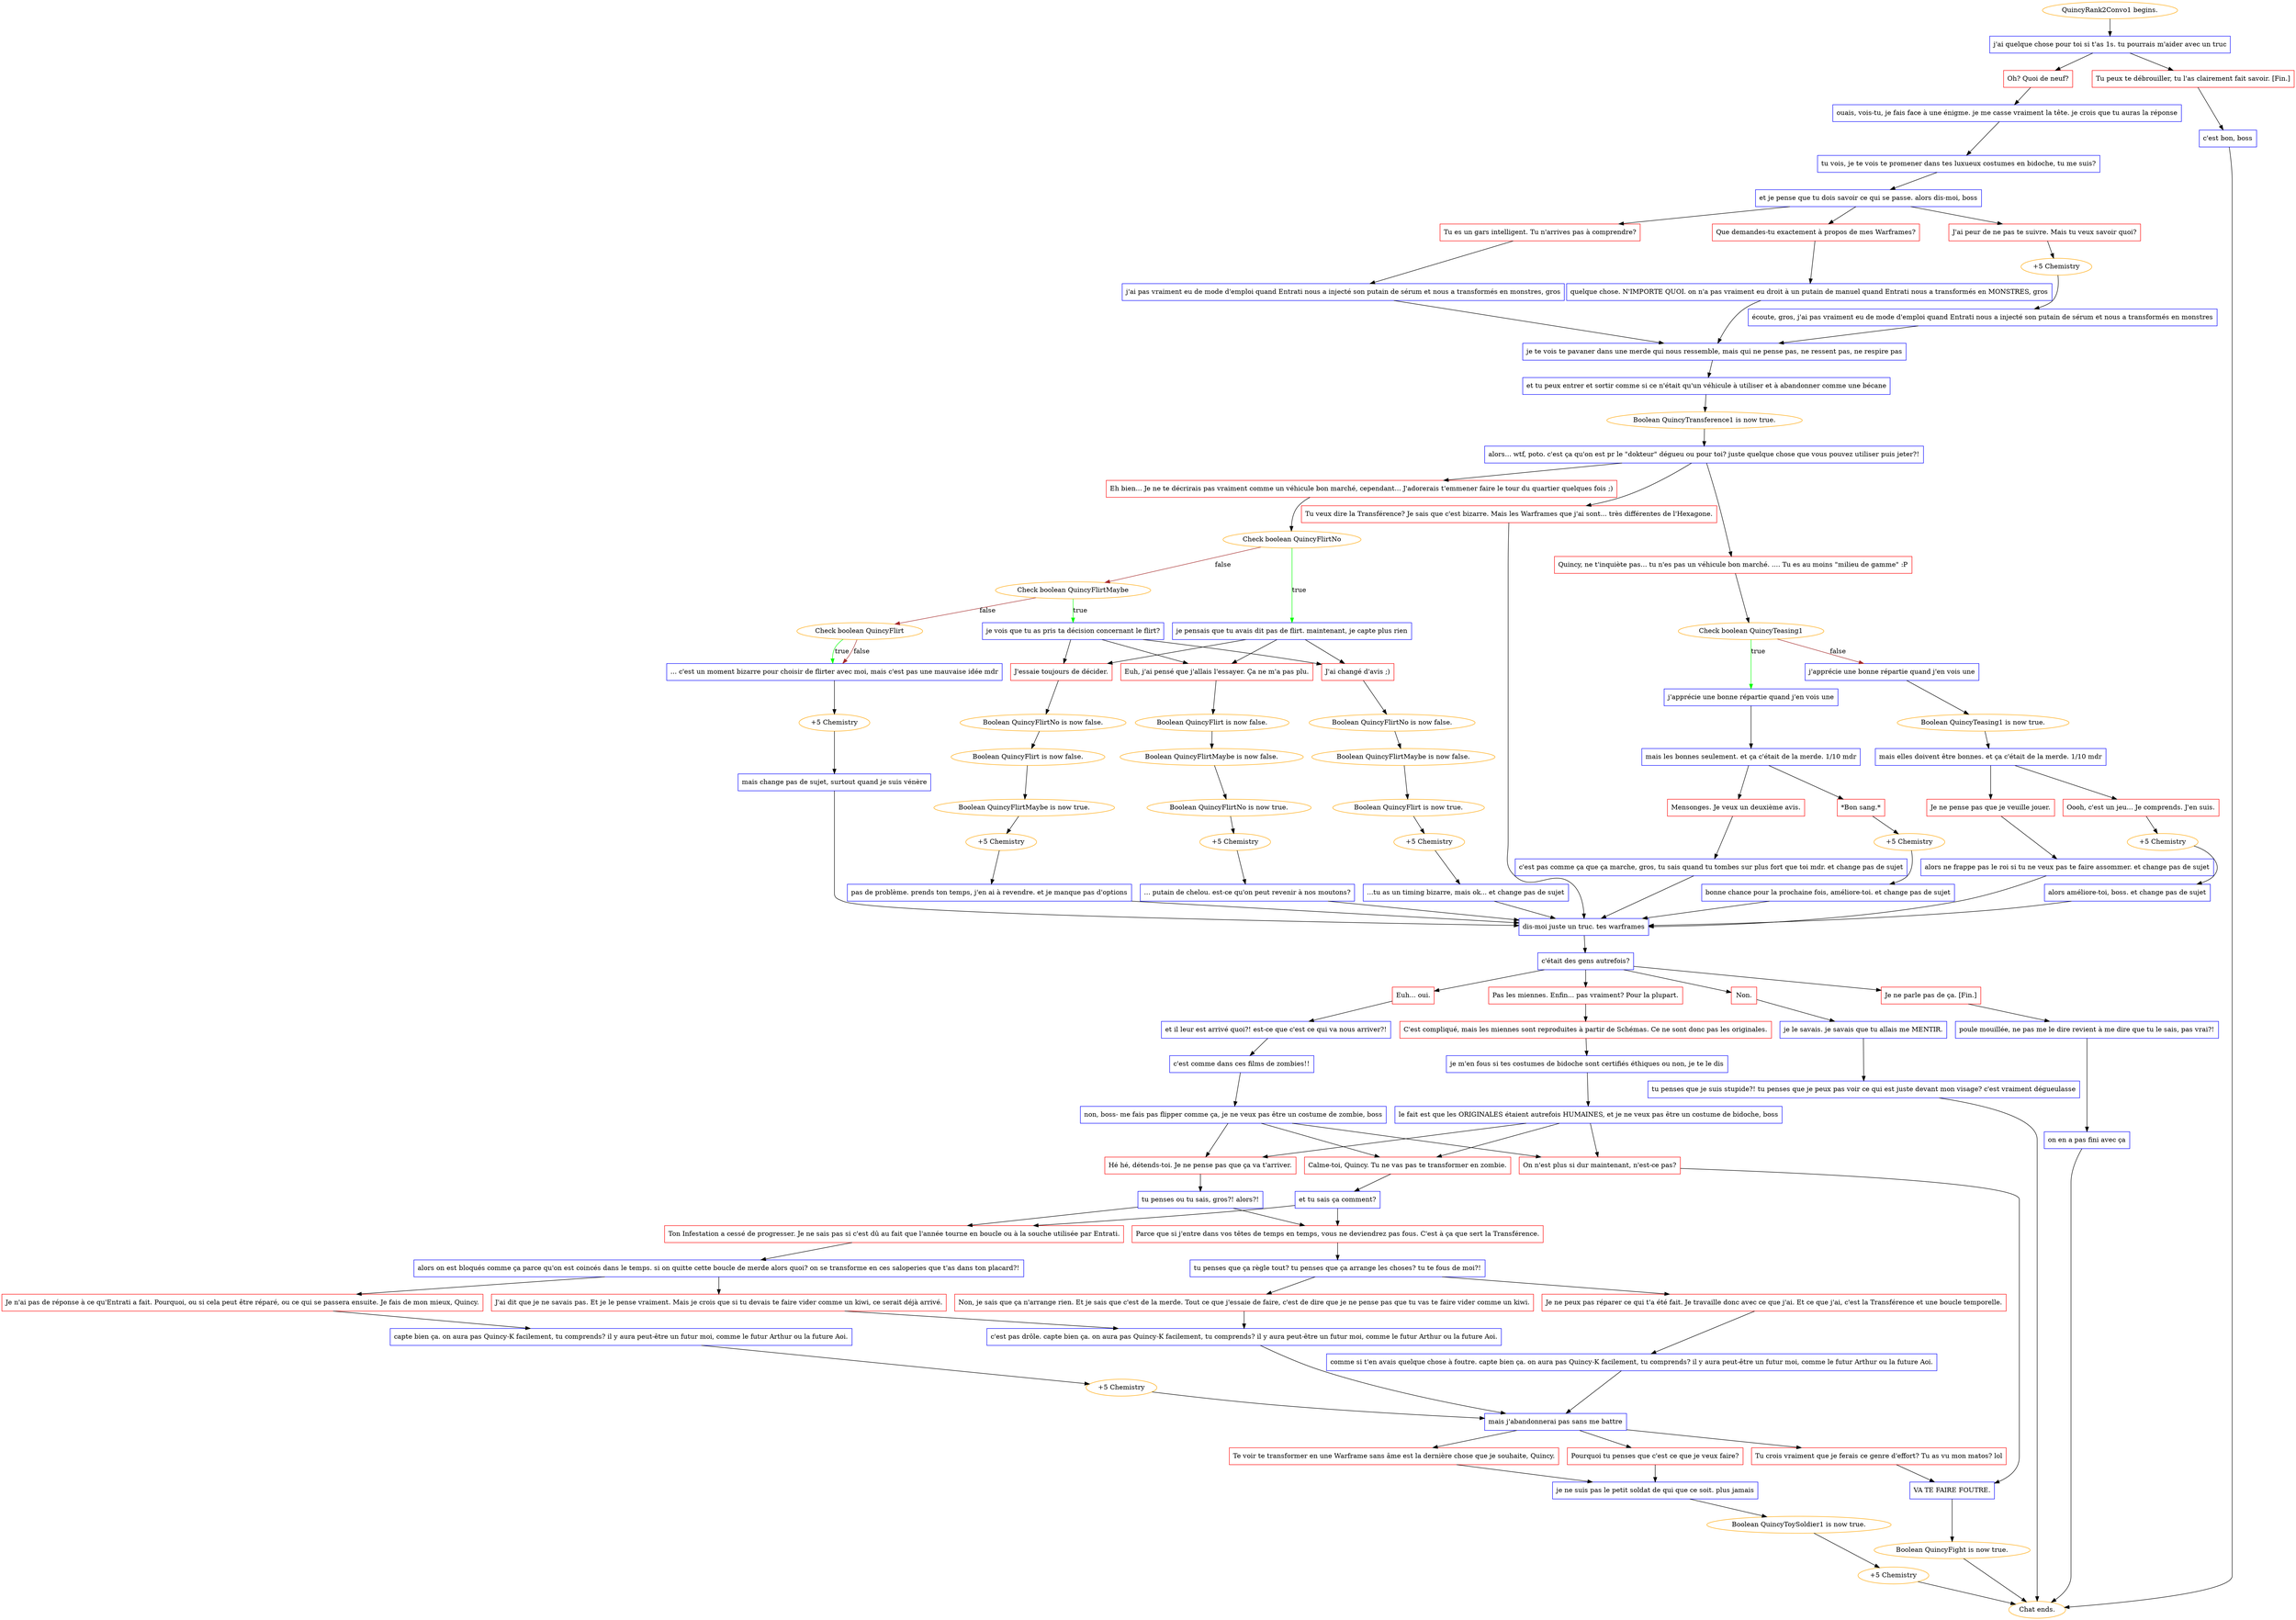 digraph {
	"QuincyRank2Convo1 begins." [color=orange];
		"QuincyRank2Convo1 begins." -> j3553739354;
	j3553739354 [label="j'ai quelque chose pour toi si t'as 1s. tu pourrais m'aider avec un truc",shape=box,color=blue];
		j3553739354 -> j3552152585;
		j3553739354 -> j1789088911;
	j3552152585 [label="Oh? Quoi de neuf?",shape=box,color=red];
		j3552152585 -> j650427261;
	j1789088911 [label="Tu peux te débrouiller, tu l'as clairement fait savoir. [Fin.]",shape=box,color=red];
		j1789088911 -> j2939103777;
	j650427261 [label="ouais, vois-tu, je fais face à une énigme. je me casse vraiment la tête. je crois que tu auras la réponse",shape=box,color=blue];
		j650427261 -> j775755155;
	j2939103777 [label="c'est bon, boss",shape=box,color=blue];
		j2939103777 -> "Chat ends.";
	j775755155 [label="tu vois, je te vois te promener dans tes luxueux costumes en bidoche, tu me suis?",shape=box,color=blue];
		j775755155 -> j2762208279;
	"Chat ends." [color=orange];
	j2762208279 [label="et je pense que tu dois savoir ce qui se passe. alors dis-moi, boss",shape=box,color=blue];
		j2762208279 -> j970703412;
		j2762208279 -> j4289911526;
		j2762208279 -> j1105013598;
	j970703412 [label="Que demandes-tu exactement à propos de mes Warframes?",shape=box,color=red];
		j970703412 -> j809976773;
	j4289911526 [label="J'ai peur de ne pas te suivre. Mais tu veux savoir quoi?",shape=box,color=red];
		j4289911526 -> j1647244157;
	j1105013598 [label="Tu es un gars intelligent. Tu n'arrives pas à comprendre?",shape=box,color=red];
		j1105013598 -> j1720588755;
	j809976773 [label="quelque chose. N'IMPORTE QUOI. on n'a pas vraiment eu droit à un putain de manuel quand Entrati nous a transformés en MONSTRES, gros",shape=box,color=blue];
		j809976773 -> j3938026487;
	j1647244157 [label="+5 Chemistry",color=orange];
		j1647244157 -> j1861250828;
	j1720588755 [label="j'ai pas vraiment eu de mode d'emploi quand Entrati nous a injecté son putain de sérum et nous a transformés en monstres, gros",shape=box,color=blue];
		j1720588755 -> j3938026487;
	j3938026487 [label="je te vois te pavaner dans une merde qui nous ressemble, mais qui ne pense pas, ne ressent pas, ne respire pas",shape=box,color=blue];
		j3938026487 -> j2925738795;
	j1861250828 [label="écoute, gros, j'ai pas vraiment eu de mode d'emploi quand Entrati nous a injecté son putain de sérum et nous a transformés en monstres",shape=box,color=blue];
		j1861250828 -> j3938026487;
	j2925738795 [label="et tu peux entrer et sortir comme si ce n'était qu'un véhicule à utiliser et à abandonner comme une bécane",shape=box,color=blue];
		j2925738795 -> j1890768322;
	j1890768322 [label="Boolean QuincyTransference1 is now true.",color=orange];
		j1890768322 -> j2975919973;
	j2975919973 [label="alors... wtf, poto. c'est ça qu'on est pr le \"dokteur\" dégueu ou pour toi? juste quelque chose que vous pouvez utiliser puis jeter?!",shape=box,color=blue];
		j2975919973 -> j4260013237;
		j2975919973 -> j3470713512;
		j2975919973 -> j1955292898;
	j4260013237 [label="Tu veux dire la Transférence? Je sais que c'est bizarre. Mais les Warframes que j'ai sont... très différentes de l'Hexagone.",shape=box,color=red];
		j4260013237 -> j3169609934;
	j3470713512 [label="Quincy, ne t'inquiète pas... tu n'es pas un véhicule bon marché. .... Tu es au moins \"milieu de gamme\" :P",shape=box,color=red];
		j3470713512 -> j1498793659;
	j1955292898 [label="Eh bien... Je ne te décrirais pas vraiment comme un véhicule bon marché, cependant... J'adorerais t'emmener faire le tour du quartier quelques fois ;)",shape=box,color=red];
		j1955292898 -> j3928328293;
	j3169609934 [label="dis-moi juste un truc. tes warframes",shape=box,color=blue];
		j3169609934 -> j360973970;
	j1498793659 [label="Check boolean QuincyTeasing1",color=orange];
		j1498793659 -> j3488038412 [label=true,color=green];
		j1498793659 -> j3846677803 [label=false,color=brown];
	j3928328293 [label="Check boolean QuincyFlirtNo",color=orange];
		j3928328293 -> j1772488808 [label=true,color=green];
		j3928328293 -> j499458022 [label=false,color=brown];
	j360973970 [label="c'était des gens autrefois?",shape=box,color=blue];
		j360973970 -> j2551843737;
		j360973970 -> j1798765250;
		j360973970 -> j3558637865;
		j360973970 -> j390611566;
	j3488038412 [label="j'apprécie une bonne répartie quand j'en vois une",shape=box,color=blue];
		j3488038412 -> j2443140972;
	j3846677803 [label="j'apprécie une bonne répartie quand j'en vois une",shape=box,color=blue];
		j3846677803 -> j3057167246;
	j1772488808 [label="je pensais que tu avais dit pas de flirt. maintenant, je capte plus rien",shape=box,color=blue];
		j1772488808 -> j2681221434;
		j1772488808 -> j3985323185;
		j1772488808 -> j3759380593;
	j499458022 [label="Check boolean QuincyFlirtMaybe",color=orange];
		j499458022 -> j866932482 [label=true,color=green];
		j499458022 -> j2124350134 [label=false,color=brown];
	j2551843737 [label="Euh... oui.",shape=box,color=red];
		j2551843737 -> j2805480708;
	j1798765250 [label="Pas les miennes. Enfin... pas vraiment? Pour la plupart.",shape=box,color=red];
		j1798765250 -> j1942942552;
	j3558637865 [label="Non.",shape=box,color=red];
		j3558637865 -> j1518690817;
	j390611566 [label="Je ne parle pas de ça. [Fin.]",shape=box,color=red];
		j390611566 -> j1420351646;
	j2443140972 [label="mais les bonnes seulement. et ça c'était de la merde. 1/10 mdr",shape=box,color=blue];
		j2443140972 -> j2538997603;
		j2443140972 -> j551780700;
	j3057167246 [label="Boolean QuincyTeasing1 is now true.",color=orange];
		j3057167246 -> j4065672413;
	j2681221434 [label="J'ai changé d'avis ;)",shape=box,color=red];
		j2681221434 -> j1558776194;
	j3985323185 [label="Euh, j'ai pensé que j'allais l'essayer. Ça ne m'a pas plu.",shape=box,color=red];
		j3985323185 -> j327599962;
	j3759380593 [label="J'essaie toujours de décider.",shape=box,color=red];
		j3759380593 -> j3599623606;
	j866932482 [label="je vois que tu as pris ta décision concernant le flirt?",shape=box,color=blue];
		j866932482 -> j2681221434;
		j866932482 -> j3985323185;
		j866932482 -> j3759380593;
	j2124350134 [label="Check boolean QuincyFlirt",color=orange];
		j2124350134 -> j2551697394 [label=true,color=green];
		j2124350134 -> j2551697394 [label=false,color=brown];
	j2805480708 [label="et il leur est arrivé quoi?! est-ce que c'est ce qui va nous arriver?!",shape=box,color=blue];
		j2805480708 -> j1854916081;
	j1942942552 [label="C'est compliqué, mais les miennes sont reproduites à partir de Schémas. Ce ne sont donc pas les originales.",shape=box,color=red];
		j1942942552 -> j2755779078;
	j1518690817 [label="je le savais. je savais que tu allais me MENTIR.",shape=box,color=blue];
		j1518690817 -> j2611531259;
	j1420351646 [label="poule mouillée, ne pas me le dire revient à me dire que tu le sais, pas vrai?!",shape=box,color=blue];
		j1420351646 -> j3626722860;
	j2538997603 [label="*Bon sang.*",shape=box,color=red];
		j2538997603 -> j403772837;
	j551780700 [label="Mensonges. Je veux un deuxième avis.",shape=box,color=red];
		j551780700 -> j3903244040;
	j4065672413 [label="mais elles doivent être bonnes. et ça c'était de la merde. 1/10 mdr",shape=box,color=blue];
		j4065672413 -> j3048314238;
		j4065672413 -> j676448312;
	j1558776194 [label="Boolean QuincyFlirtNo is now false.",color=orange];
		j1558776194 -> j2767344591;
	j327599962 [label="Boolean QuincyFlirt is now false.",color=orange];
		j327599962 -> j2853698431;
	j3599623606 [label="Boolean QuincyFlirtNo is now false.",color=orange];
		j3599623606 -> j3827440722;
	j2551697394 [label="... c'est un moment bizarre pour choisir de flirter avec moi, mais c'est pas une mauvaise idée mdr",shape=box,color=blue];
		j2551697394 -> j89467316;
	j1854916081 [label="c'est comme dans ces films de zombies!!",shape=box,color=blue];
		j1854916081 -> j2736242058;
	j2755779078 [label="je m'en fous si tes costumes de bidoche sont certifiés éthiques ou non, je te le dis",shape=box,color=blue];
		j2755779078 -> j744907434;
	j2611531259 [label="tu penses que je suis stupide?! tu penses que je peux pas voir ce qui est juste devant mon visage? c'est vraiment dégueulasse",shape=box,color=blue];
		j2611531259 -> "Chat ends.";
	j3626722860 [label="on en a pas fini avec ça",shape=box,color=blue];
		j3626722860 -> "Chat ends.";
	j403772837 [label="+5 Chemistry",color=orange];
		j403772837 -> j540915905;
	j3903244040 [label="c'est pas comme ça que ça marche, gros, tu sais quand tu tombes sur plus fort que toi mdr. et change pas de sujet",shape=box,color=blue];
		j3903244040 -> j3169609934;
	j3048314238 [label="Je ne pense pas que je veuille jouer.",shape=box,color=red];
		j3048314238 -> j1622101493;
	j676448312 [label="Oooh, c'est un jeu... Je comprends. J'en suis.",shape=box,color=red];
		j676448312 -> j3421468646;
	j2767344591 [label="Boolean QuincyFlirtMaybe is now false.",color=orange];
		j2767344591 -> j498904841;
	j2853698431 [label="Boolean QuincyFlirtMaybe is now false.",color=orange];
		j2853698431 -> j2017838132;
	j3827440722 [label="Boolean QuincyFlirt is now false.",color=orange];
		j3827440722 -> j1698009893;
	j89467316 [label="+5 Chemistry",color=orange];
		j89467316 -> j1867824739;
	j2736242058 [label="non, boss- me fais pas flipper comme ça, je ne veux pas être un costume de zombie, boss",shape=box,color=blue];
		j2736242058 -> j3681064369;
		j2736242058 -> j2710059868;
		j2736242058 -> j2448208562;
	j744907434 [label="le fait est que les ORIGINALES étaient autrefois HUMAINES, et je ne veux pas être un costume de bidoche, boss",shape=box,color=blue];
		j744907434 -> j3681064369;
		j744907434 -> j2710059868;
		j744907434 -> j2448208562;
	j540915905 [label="bonne chance pour la prochaine fois, améliore-toi. et change pas de sujet",shape=box,color=blue];
		j540915905 -> j3169609934;
	j1622101493 [label="alors ne frappe pas le roi si tu ne veux pas te faire assommer. et change pas de sujet",shape=box,color=blue];
		j1622101493 -> j3169609934;
	j3421468646 [label="+5 Chemistry",color=orange];
		j3421468646 -> j2503885863;
	j498904841 [label="Boolean QuincyFlirt is now true.",color=orange];
		j498904841 -> j2971504034;
	j2017838132 [label="Boolean QuincyFlirtNo is now true.",color=orange];
		j2017838132 -> j1845154299;
	j1698009893 [label="Boolean QuincyFlirtMaybe is now true.",color=orange];
		j1698009893 -> j3245696828;
	j1867824739 [label="mais change pas de sujet, surtout quand je suis vénère",shape=box,color=blue];
		j1867824739 -> j3169609934;
	j3681064369 [label="Hé hé, détends-toi. Je ne pense pas que ça va t'arriver.",shape=box,color=red];
		j3681064369 -> j809346783;
	j2710059868 [label="Calme-toi, Quincy. Tu ne vas pas te transformer en zombie.",shape=box,color=red];
		j2710059868 -> j501056146;
	j2448208562 [label="On n'est plus si dur maintenant, n'est-ce pas?",shape=box,color=red];
		j2448208562 -> j1149453258;
	j2503885863 [label="alors améliore-toi, boss. et change pas de sujet",shape=box,color=blue];
		j2503885863 -> j3169609934;
	j2971504034 [label="+5 Chemistry",color=orange];
		j2971504034 -> j2969269363;
	j1845154299 [label="+5 Chemistry",color=orange];
		j1845154299 -> j503388306;
	j3245696828 [label="+5 Chemistry",color=orange];
		j3245696828 -> j994280442;
	j809346783 [label="tu penses ou tu sais, gros?! alors?!",shape=box,color=blue];
		j809346783 -> j2409440269;
		j809346783 -> j1526473278;
	j501056146 [label="et tu sais ça comment?",shape=box,color=blue];
		j501056146 -> j1526473278;
		j501056146 -> j2409440269;
	j1149453258 [label="VA TE FAIRE FOUTRE.",shape=box,color=blue];
		j1149453258 -> j3668527937;
	j2969269363 [label="...tu as un timing bizarre, mais ok... et change pas de sujet",shape=box,color=blue];
		j2969269363 -> j3169609934;
	j503388306 [label="... putain de chelou. est-ce qu'on peut revenir à nos moutons?",shape=box,color=blue];
		j503388306 -> j3169609934;
	j994280442 [label="pas de problème. prends ton temps, j'en ai à revendre. et je manque pas d'options",shape=box,color=blue];
		j994280442 -> j3169609934;
	j2409440269 [label="Parce que si j'entre dans vos têtes de temps en temps, vous ne deviendrez pas fous. C'est à ça que sert la Transférence.",shape=box,color=red];
		j2409440269 -> j3906618313;
	j1526473278 [label="Ton Infestation a cessé de progresser. Je ne sais pas si c'est dû au fait que l'année tourne en boucle ou à la souche utilisée par Entrati.",shape=box,color=red];
		j1526473278 -> j3358366110;
	j3668527937 [label="Boolean QuincyFight is now true.",color=orange];
		j3668527937 -> "Chat ends.";
	j3906618313 [label="tu penses que ça règle tout? tu penses que ça arrange les choses? tu te fous de moi?!",shape=box,color=blue];
		j3906618313 -> j793841238;
		j3906618313 -> j1551561086;
	j3358366110 [label="alors on est bloqués comme ça parce qu'on est coincés dans le temps. si on quitte cette boucle de merde alors quoi? on se transforme en ces saloperies que t'as dans ton placard?!",shape=box,color=blue];
		j3358366110 -> j1979481966;
		j3358366110 -> j3390633645;
	j793841238 [label="Non, je sais que ça n'arrange rien. Et je sais que c'est de la merde. Tout ce que j'essaie de faire, c'est de dire que je ne pense pas que tu vas te faire vider comme un kiwi.",shape=box,color=red];
		j793841238 -> j110341156;
	j1551561086 [label="Je ne peux pas réparer ce qui t'a été fait. Je travaille donc avec ce que j'ai. Et ce que j'ai, c'est la Transférence et une boucle temporelle.",shape=box,color=red];
		j1551561086 -> j3855247213;
	j1979481966 [label="Je n'ai pas de réponse à ce qu'Entrati a fait. Pourquoi, ou si cela peut être réparé, ou ce qui se passera ensuite. Je fais de mon mieux, Quincy.",shape=box,color=red];
		j1979481966 -> j2064639421;
	j3390633645 [label="J'ai dit que je ne savais pas. Et je le pense vraiment. Mais je crois que si tu devais te faire vider comme un kiwi, ce serait déjà arrivé.",shape=box,color=red];
		j3390633645 -> j110341156;
	j110341156 [label="c'est pas drôle. capte bien ça. on aura pas Quincy-K facilement, tu comprends? il y aura peut-être un futur moi, comme le futur Arthur ou la future Aoi.",shape=box,color=blue];
		j110341156 -> j3989338819;
	j3855247213 [label="comme si t'en avais quelque chose à foutre. capte bien ça. on aura pas Quincy-K facilement, tu comprends? il y aura peut-être un futur moi, comme le futur Arthur ou la future Aoi.",shape=box,color=blue];
		j3855247213 -> j3989338819;
	j2064639421 [label="capte bien ça. on aura pas Quincy-K facilement, tu comprends? il y aura peut-être un futur moi, comme le futur Arthur ou la future Aoi.",shape=box,color=blue];
		j2064639421 -> j4051737417;
	j3989338819 [label="mais j'abandonnerai pas sans me battre",shape=box,color=blue];
		j3989338819 -> j3621615320;
		j3989338819 -> j1884830551;
		j3989338819 -> j2728318168;
	j4051737417 [label="+5 Chemistry",color=orange];
		j4051737417 -> j3989338819;
	j3621615320 [label="Te voir te transformer en une Warframe sans âme est la dernière chose que je souhaite, Quincy.",shape=box,color=red];
		j3621615320 -> j2916749843;
	j1884830551 [label="Pourquoi tu penses que c'est ce que je veux faire?",shape=box,color=red];
		j1884830551 -> j2916749843;
	j2728318168 [label="Tu crois vraiment que je ferais ce genre d'effort? Tu as vu mon matos? lol",shape=box,color=red];
		j2728318168 -> j1149453258;
	j2916749843 [label="je ne suis pas le petit soldat de qui que ce soit. plus jamais",shape=box,color=blue];
		j2916749843 -> j3176020228;
	j3176020228 [label="Boolean QuincyToySoldier1 is now true.",color=orange];
		j3176020228 -> j227430165;
	j227430165 [label="+5 Chemistry",color=orange];
		j227430165 -> "Chat ends.";
}